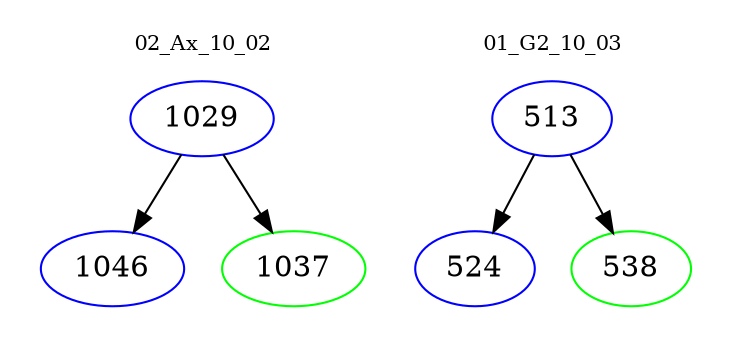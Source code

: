 digraph{
subgraph cluster_0 {
color = white
label = "02_Ax_10_02";
fontsize=10;
T0_1029 [label="1029", color="blue"]
T0_1029 -> T0_1046 [color="black"]
T0_1046 [label="1046", color="blue"]
T0_1029 -> T0_1037 [color="black"]
T0_1037 [label="1037", color="green"]
}
subgraph cluster_1 {
color = white
label = "01_G2_10_03";
fontsize=10;
T1_513 [label="513", color="blue"]
T1_513 -> T1_524 [color="black"]
T1_524 [label="524", color="blue"]
T1_513 -> T1_538 [color="black"]
T1_538 [label="538", color="green"]
}
}
